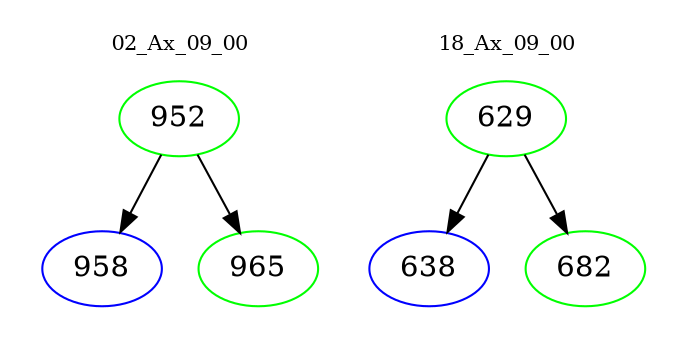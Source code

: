 digraph{
subgraph cluster_0 {
color = white
label = "02_Ax_09_00";
fontsize=10;
T0_952 [label="952", color="green"]
T0_952 -> T0_958 [color="black"]
T0_958 [label="958", color="blue"]
T0_952 -> T0_965 [color="black"]
T0_965 [label="965", color="green"]
}
subgraph cluster_1 {
color = white
label = "18_Ax_09_00";
fontsize=10;
T1_629 [label="629", color="green"]
T1_629 -> T1_638 [color="black"]
T1_638 [label="638", color="blue"]
T1_629 -> T1_682 [color="black"]
T1_682 [label="682", color="green"]
}
}
